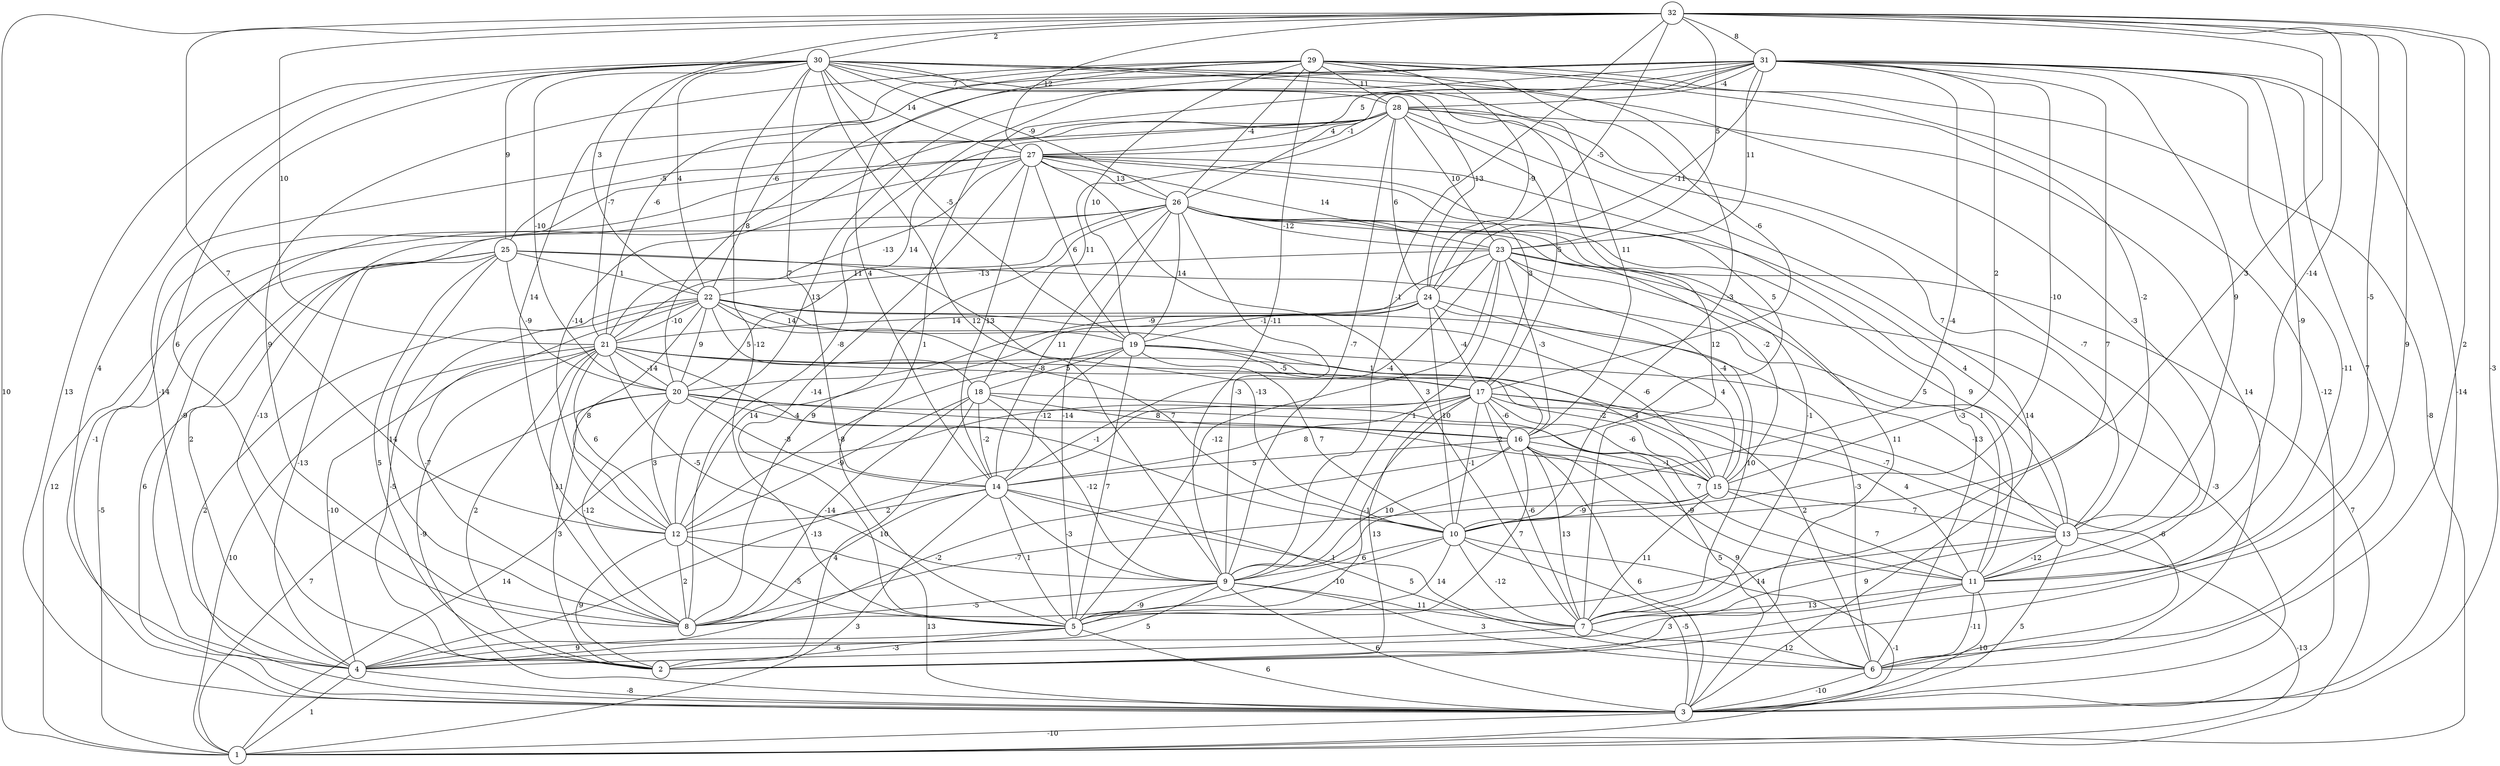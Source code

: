graph { 
	 fontname="Helvetica,Arial,sans-serif" 
	 node [shape = circle]; 
	 32 -- 1 [label = "10"];
	 32 -- 2 [label = "9"];
	 32 -- 3 [label = "-3"];
	 32 -- 6 [label = "2"];
	 32 -- 9 [label = "-1"];
	 32 -- 10 [label = "3"];
	 32 -- 11 [label = "-5"];
	 32 -- 12 [label = "7"];
	 32 -- 13 [label = "-14"];
	 32 -- 21 [label = "10"];
	 32 -- 22 [label = "3"];
	 32 -- 23 [label = "5"];
	 32 -- 24 [label = "-5"];
	 32 -- 27 [label = "12"];
	 32 -- 30 [label = "2"];
	 32 -- 31 [label = "8"];
	 31 -- 2 [label = "-11"];
	 31 -- 3 [label = "-14"];
	 31 -- 5 [label = "1"];
	 31 -- 6 [label = "7"];
	 31 -- 7 [label = "7"];
	 31 -- 8 [label = "-8"];
	 31 -- 9 [label = "-4"];
	 31 -- 10 [label = "-10"];
	 31 -- 11 [label = "-9"];
	 31 -- 12 [label = "13"];
	 31 -- 13 [label = "9"];
	 31 -- 15 [label = "2"];
	 31 -- 20 [label = "8"];
	 31 -- 21 [label = "-6"];
	 31 -- 23 [label = "11"];
	 31 -- 24 [label = "-11"];
	 31 -- 26 [label = "4"];
	 31 -- 27 [label = "5"];
	 31 -- 28 [label = "-4"];
	 30 -- 3 [label = "13"];
	 30 -- 4 [label = "4"];
	 30 -- 5 [label = "-12"];
	 30 -- 7 [label = "12"];
	 30 -- 8 [label = "6"];
	 30 -- 9 [label = "12"];
	 30 -- 11 [label = "-3"];
	 30 -- 14 [label = "7"];
	 30 -- 16 [label = "11"];
	 30 -- 17 [label = "-6"];
	 30 -- 19 [label = "-5"];
	 30 -- 20 [label = "-10"];
	 30 -- 21 [label = "-7"];
	 30 -- 22 [label = "4"];
	 30 -- 24 [label = "13"];
	 30 -- 25 [label = "9"];
	 30 -- 26 [label = "-9"];
	 30 -- 27 [label = "14"];
	 30 -- 28 [label = "7"];
	 29 -- 1 [label = "-8"];
	 29 -- 3 [label = "-12"];
	 29 -- 8 [label = "9"];
	 29 -- 9 [label = "-11"];
	 29 -- 10 [label = "-3"];
	 29 -- 12 [label = "14"];
	 29 -- 13 [label = "-2"];
	 29 -- 14 [label = "4"];
	 29 -- 19 [label = "10"];
	 29 -- 22 [label = "-6"];
	 29 -- 24 [label = "-9"];
	 29 -- 26 [label = "-4"];
	 29 -- 28 [label = "11"];
	 28 -- 3 [label = "14"];
	 28 -- 4 [label = "-14"];
	 28 -- 6 [label = "14"];
	 28 -- 9 [label = "-7"];
	 28 -- 11 [label = "-7"];
	 28 -- 12 [label = "-14"];
	 28 -- 13 [label = "7"];
	 28 -- 17 [label = "5"];
	 28 -- 18 [label = "11"];
	 28 -- 20 [label = "14"];
	 28 -- 23 [label = "10"];
	 28 -- 24 [label = "6"];
	 28 -- 25 [label = "-5"];
	 28 -- 27 [label = "-1"];
	 27 -- 2 [label = "-13"];
	 27 -- 3 [label = "-1"];
	 27 -- 4 [label = "-9"];
	 27 -- 5 [label = "-14"];
	 27 -- 6 [label = "-3"];
	 27 -- 7 [label = "3"];
	 27 -- 14 [label = "13"];
	 27 -- 16 [label = "5"];
	 27 -- 17 [label = "3"];
	 27 -- 19 [label = "6"];
	 27 -- 21 [label = "-13"];
	 27 -- 23 [label = "14"];
	 27 -- 26 [label = "13"];
	 26 -- 1 [label = "12"];
	 26 -- 2 [label = "11"];
	 26 -- 4 [label = "2"];
	 26 -- 5 [label = "-14"];
	 26 -- 7 [label = "-1"];
	 26 -- 8 [label = "9"];
	 26 -- 9 [label = "-3"];
	 26 -- 11 [label = "9"];
	 26 -- 13 [label = "4"];
	 26 -- 14 [label = "11"];
	 26 -- 15 [label = "-2"];
	 26 -- 19 [label = "14"];
	 26 -- 21 [label = "11"];
	 26 -- 23 [label = "-12"];
	 25 -- 1 [label = "-5"];
	 25 -- 2 [label = "5"];
	 25 -- 3 [label = "6"];
	 25 -- 4 [label = "-13"];
	 25 -- 8 [label = "14"];
	 25 -- 10 [label = "-13"];
	 25 -- 13 [label = "5"];
	 25 -- 20 [label = "-9"];
	 25 -- 22 [label = "1"];
	 24 -- 7 [label = "10"];
	 24 -- 10 [label = "10"];
	 24 -- 12 [label = "14"];
	 24 -- 15 [label = "4"];
	 24 -- 17 [label = "-4"];
	 24 -- 19 [label = "-1"];
	 24 -- 21 [label = "14"];
	 23 -- 1 [label = "7"];
	 23 -- 3 [label = "-3"];
	 23 -- 5 [label = "-12"];
	 23 -- 9 [label = "1"];
	 23 -- 11 [label = "1"];
	 23 -- 14 [label = "-4"];
	 23 -- 15 [label = "-4"];
	 23 -- 16 [label = "-3"];
	 23 -- 20 [label = "-9"];
	 23 -- 22 [label = "-13"];
	 22 -- 2 [label = "-5"];
	 22 -- 3 [label = "2"];
	 22 -- 6 [label = "-3"];
	 22 -- 8 [label = "-7"];
	 22 -- 10 [label = "7"];
	 22 -- 12 [label = "8"];
	 22 -- 15 [label = "-6"];
	 22 -- 16 [label = "1"];
	 22 -- 18 [label = "5"];
	 22 -- 19 [label = "14"];
	 22 -- 20 [label = "9"];
	 22 -- 21 [label = "-10"];
	 21 -- 1 [label = "10"];
	 21 -- 2 [label = "2"];
	 21 -- 3 [label = "-9"];
	 21 -- 4 [label = "-10"];
	 21 -- 6 [label = "2"];
	 21 -- 8 [label = "11"];
	 21 -- 9 [label = "-5"];
	 21 -- 10 [label = "-1"];
	 21 -- 12 [label = "6"];
	 21 -- 15 [label = "-2"];
	 21 -- 17 [label = "-8"];
	 21 -- 20 [label = "-14"];
	 20 -- 1 [label = "7"];
	 20 -- 2 [label = "3"];
	 20 -- 8 [label = "-12"];
	 20 -- 11 [label = "7"];
	 20 -- 12 [label = "3"];
	 20 -- 14 [label = "-8"];
	 20 -- 15 [label = "-2"];
	 20 -- 16 [label = "4"];
	 19 -- 5 [label = "7"];
	 19 -- 10 [label = "7"];
	 19 -- 12 [label = "-8"];
	 19 -- 13 [label = "-13"];
	 19 -- 14 [label = "-12"];
	 19 -- 15 [label = "-4"];
	 19 -- 17 [label = "-5"];
	 19 -- 18 [label = "5"];
	 18 -- 2 [label = "10"];
	 18 -- 3 [label = "5"];
	 18 -- 8 [label = "-14"];
	 18 -- 9 [label = "-12"];
	 18 -- 12 [label = "-9"];
	 18 -- 14 [label = "-2"];
	 18 -- 16 [label = "8"];
	 17 -- 1 [label = "14"];
	 17 -- 2 [label = "13"];
	 17 -- 4 [label = "-13"];
	 17 -- 5 [label = "-1"];
	 17 -- 6 [label = "-6"];
	 17 -- 7 [label = "-6"];
	 17 -- 10 [label = "-1"];
	 17 -- 11 [label = "4"];
	 17 -- 13 [label = "-7"];
	 17 -- 14 [label = "8"];
	 17 -- 15 [label = "-6"];
	 17 -- 16 [label = "-6"];
	 16 -- 3 [label = "6"];
	 16 -- 4 [label = "-2"];
	 16 -- 5 [label = "7"];
	 16 -- 6 [label = "9"];
	 16 -- 7 [label = "13"];
	 16 -- 9 [label = "10"];
	 16 -- 11 [label = "-9"];
	 16 -- 14 [label = "5"];
	 16 -- 15 [label = "-1"];
	 15 -- 7 [label = "11"];
	 15 -- 8 [label = "-7"];
	 15 -- 10 [label = "-9"];
	 15 -- 11 [label = "7"];
	 15 -- 13 [label = "7"];
	 14 -- 1 [label = "3"];
	 14 -- 5 [label = "1"];
	 14 -- 6 [label = "5"];
	 14 -- 7 [label = "1"];
	 14 -- 8 [label = "4"];
	 14 -- 9 [label = "-3"];
	 14 -- 12 [label = "2"];
	 13 -- 1 [label = "-13"];
	 13 -- 3 [label = "5"];
	 13 -- 5 [label = "14"];
	 13 -- 7 [label = "9"];
	 13 -- 11 [label = "-12"];
	 12 -- 2 [label = "9"];
	 12 -- 3 [label = "13"];
	 12 -- 5 [label = "-5"];
	 12 -- 8 [label = "2"];
	 11 -- 3 [label = "-10"];
	 11 -- 4 [label = "3"];
	 11 -- 6 [label = "-11"];
	 11 -- 7 [label = "13"];
	 10 -- 1 [label = "-1"];
	 10 -- 3 [label = "-5"];
	 10 -- 5 [label = "14"];
	 10 -- 7 [label = "-12"];
	 10 -- 8 [label = "-10"];
	 10 -- 9 [label = "6"];
	 9 -- 3 [label = "6"];
	 9 -- 4 [label = "5"];
	 9 -- 5 [label = "-9"];
	 9 -- 6 [label = "3"];
	 9 -- 7 [label = "11"];
	 9 -- 8 [label = "-5"];
	 7 -- 4 [label = "-6"];
	 7 -- 6 [label = "12"];
	 6 -- 3 [label = "-10"];
	 5 -- 2 [label = "-3"];
	 5 -- 3 [label = "6"];
	 5 -- 4 [label = "9"];
	 4 -- 1 [label = "1"];
	 4 -- 3 [label = "-8"];
	 3 -- 1 [label = "-10"];
	 1;
	 2;
	 3;
	 4;
	 5;
	 6;
	 7;
	 8;
	 9;
	 10;
	 11;
	 12;
	 13;
	 14;
	 15;
	 16;
	 17;
	 18;
	 19;
	 20;
	 21;
	 22;
	 23;
	 24;
	 25;
	 26;
	 27;
	 28;
	 29;
	 30;
	 31;
	 32;
}

